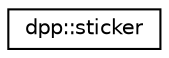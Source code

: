 digraph "Graphical Class Hierarchy"
{
 // INTERACTIVE_SVG=YES
  edge [fontname="Helvetica",fontsize="10",labelfontname="Helvetica",labelfontsize="10"];
  node [fontname="Helvetica",fontsize="10",shape=record];
  rankdir="LR";
  Node1 [label="dpp::sticker",height=0.2,width=0.4,color="black", fillcolor="white", style="filled",URL="$structdpp_1_1sticker.html",tooltip="Represents stickers received in messages. "];
}
